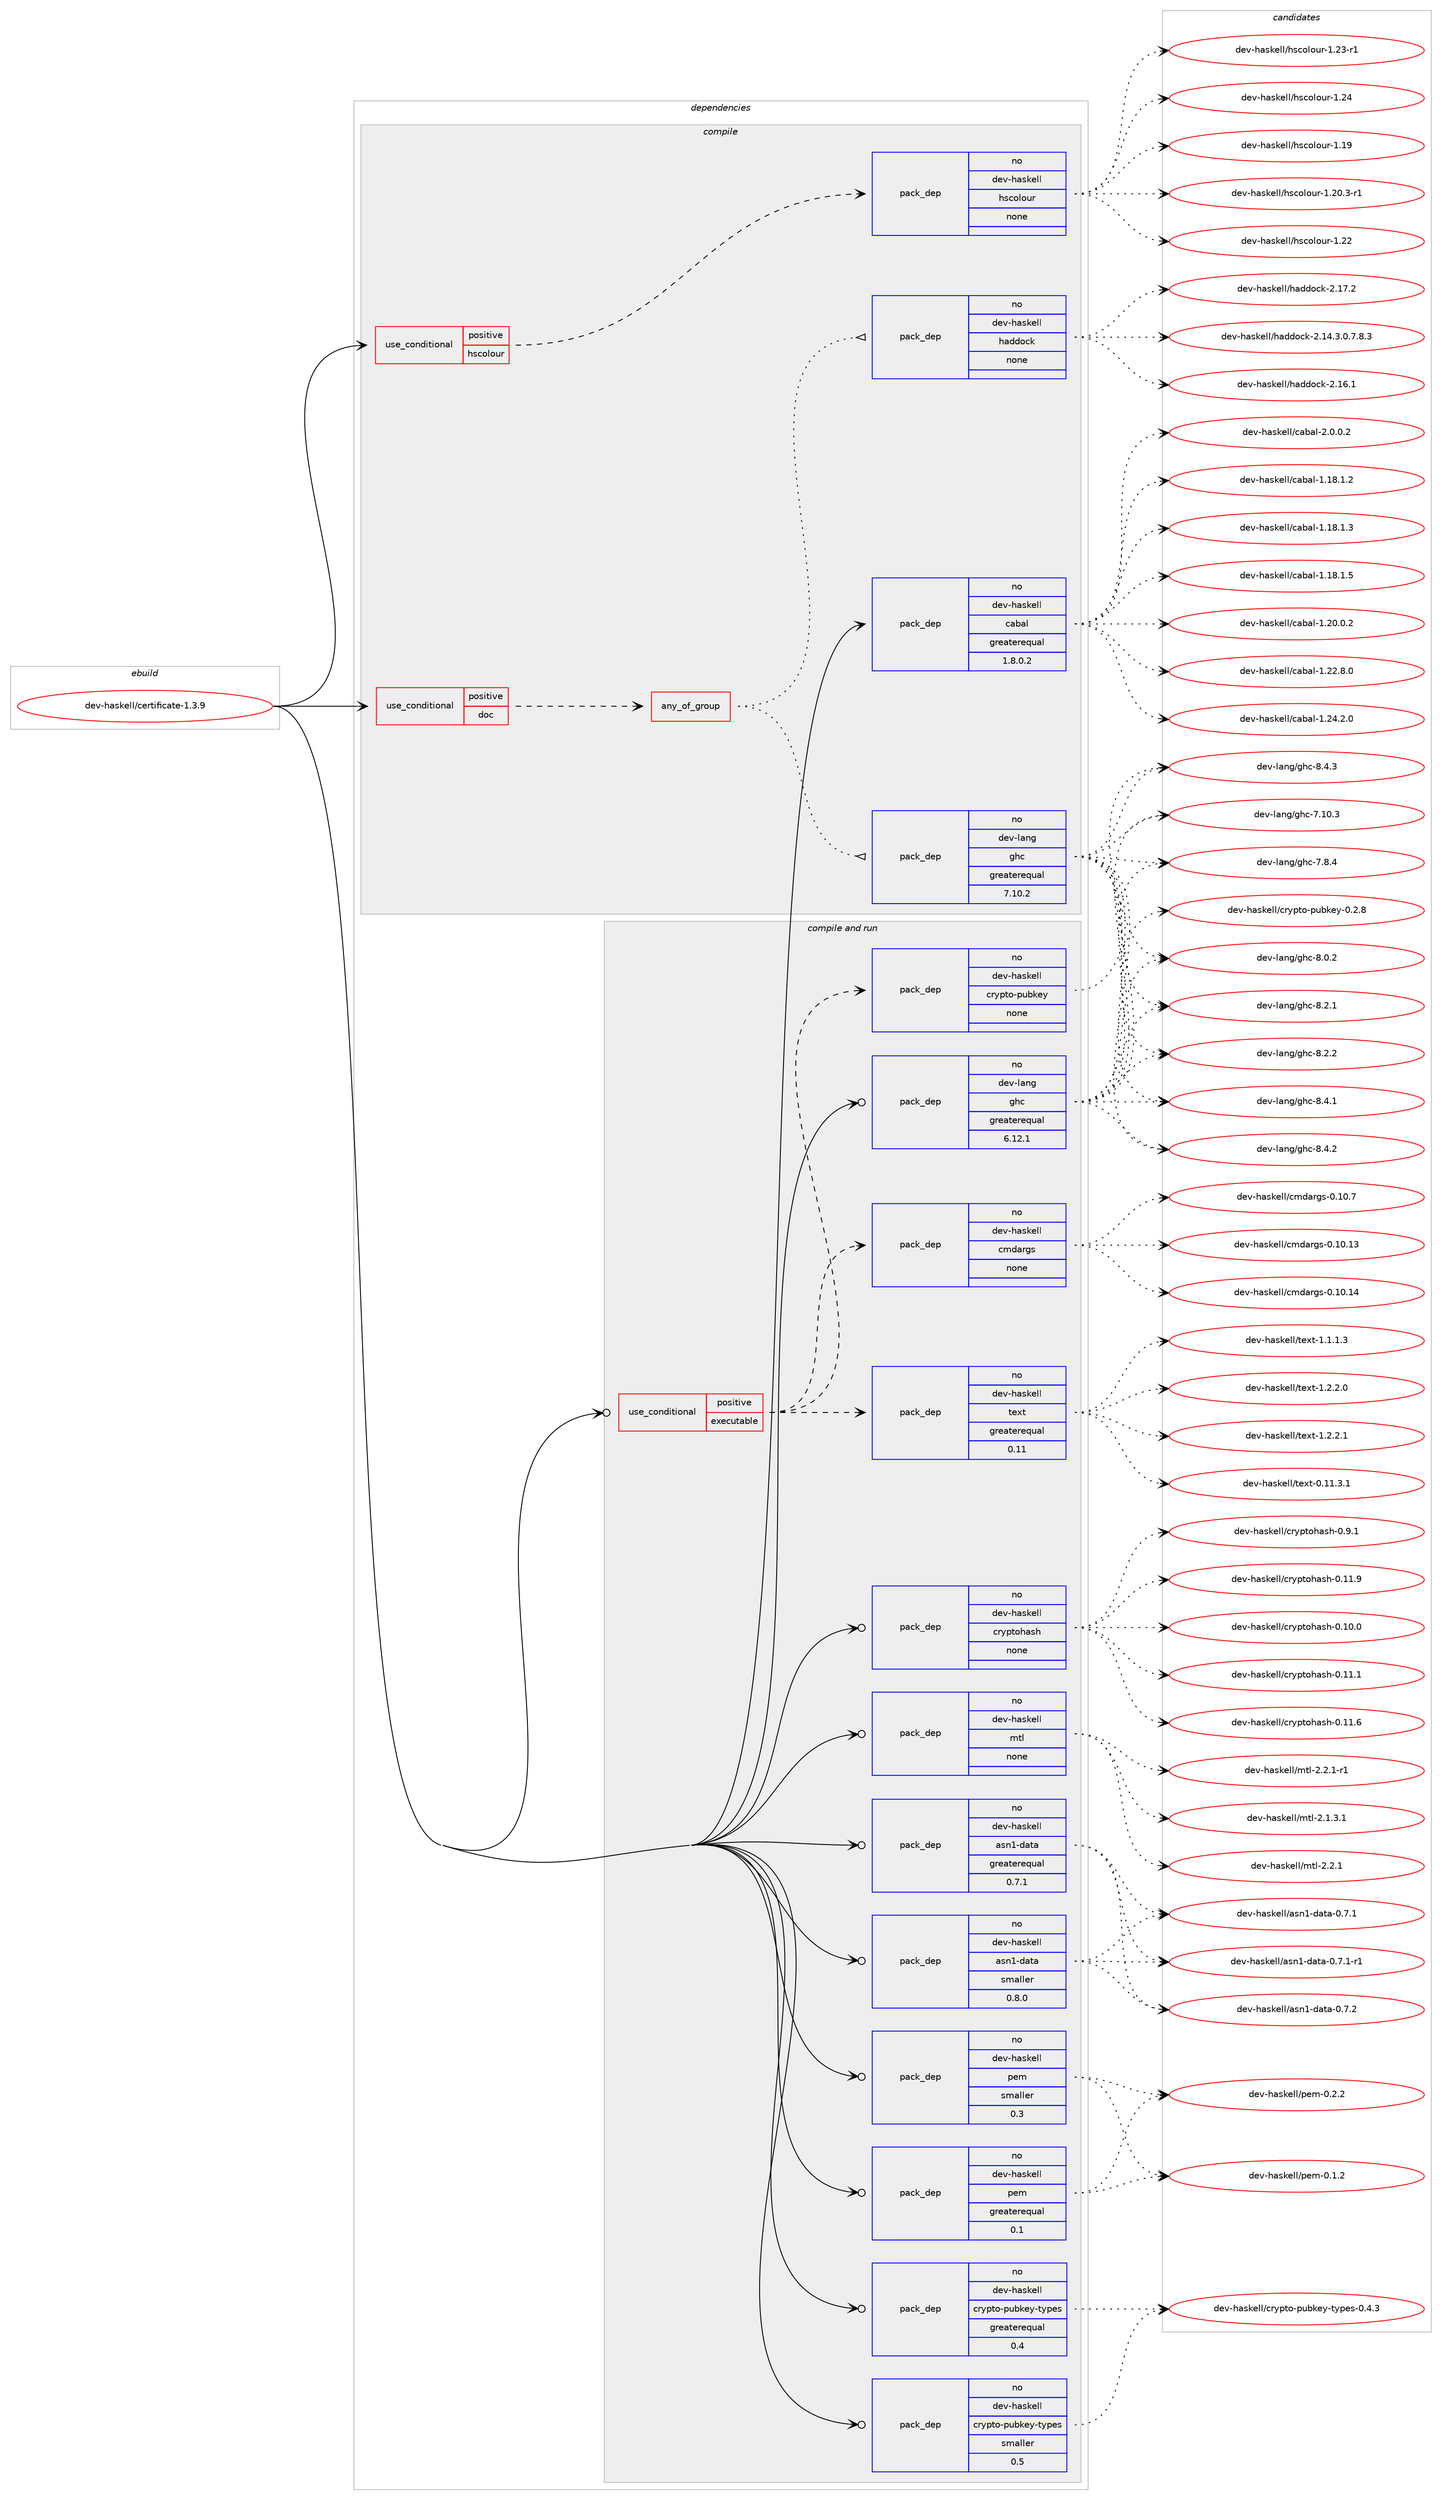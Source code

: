 digraph prolog {

# *************
# Graph options
# *************

newrank=true;
concentrate=true;
compound=true;
graph [rankdir=LR,fontname=Helvetica,fontsize=10,ranksep=1.5];#, ranksep=2.5, nodesep=0.2];
edge  [arrowhead=vee];
node  [fontname=Helvetica,fontsize=10];

# **********
# The ebuild
# **********

subgraph cluster_leftcol {
color=gray;
rank=same;
label=<<i>ebuild</i>>;
id [label="dev-haskell/certificate-1.3.9", color=red, width=4, href="../dev-haskell/certificate-1.3.9.svg"];
}

# ****************
# The dependencies
# ****************

subgraph cluster_midcol {
color=gray;
label=<<i>dependencies</i>>;
subgraph cluster_compile {
fillcolor="#eeeeee";
style=filled;
label=<<i>compile</i>>;
subgraph cond358904 {
dependency1328258 [label=<<TABLE BORDER="0" CELLBORDER="1" CELLSPACING="0" CELLPADDING="4"><TR><TD ROWSPAN="3" CELLPADDING="10">use_conditional</TD></TR><TR><TD>positive</TD></TR><TR><TD>doc</TD></TR></TABLE>>, shape=none, color=red];
subgraph any20634 {
dependency1328259 [label=<<TABLE BORDER="0" CELLBORDER="1" CELLSPACING="0" CELLPADDING="4"><TR><TD CELLPADDING="10">any_of_group</TD></TR></TABLE>>, shape=none, color=red];subgraph pack948168 {
dependency1328260 [label=<<TABLE BORDER="0" CELLBORDER="1" CELLSPACING="0" CELLPADDING="4" WIDTH="220"><TR><TD ROWSPAN="6" CELLPADDING="30">pack_dep</TD></TR><TR><TD WIDTH="110">no</TD></TR><TR><TD>dev-haskell</TD></TR><TR><TD>haddock</TD></TR><TR><TD>none</TD></TR><TR><TD></TD></TR></TABLE>>, shape=none, color=blue];
}
dependency1328259:e -> dependency1328260:w [weight=20,style="dotted",arrowhead="oinv"];
subgraph pack948169 {
dependency1328261 [label=<<TABLE BORDER="0" CELLBORDER="1" CELLSPACING="0" CELLPADDING="4" WIDTH="220"><TR><TD ROWSPAN="6" CELLPADDING="30">pack_dep</TD></TR><TR><TD WIDTH="110">no</TD></TR><TR><TD>dev-lang</TD></TR><TR><TD>ghc</TD></TR><TR><TD>greaterequal</TD></TR><TR><TD>7.10.2</TD></TR></TABLE>>, shape=none, color=blue];
}
dependency1328259:e -> dependency1328261:w [weight=20,style="dotted",arrowhead="oinv"];
}
dependency1328258:e -> dependency1328259:w [weight=20,style="dashed",arrowhead="vee"];
}
id:e -> dependency1328258:w [weight=20,style="solid",arrowhead="vee"];
subgraph cond358905 {
dependency1328262 [label=<<TABLE BORDER="0" CELLBORDER="1" CELLSPACING="0" CELLPADDING="4"><TR><TD ROWSPAN="3" CELLPADDING="10">use_conditional</TD></TR><TR><TD>positive</TD></TR><TR><TD>hscolour</TD></TR></TABLE>>, shape=none, color=red];
subgraph pack948170 {
dependency1328263 [label=<<TABLE BORDER="0" CELLBORDER="1" CELLSPACING="0" CELLPADDING="4" WIDTH="220"><TR><TD ROWSPAN="6" CELLPADDING="30">pack_dep</TD></TR><TR><TD WIDTH="110">no</TD></TR><TR><TD>dev-haskell</TD></TR><TR><TD>hscolour</TD></TR><TR><TD>none</TD></TR><TR><TD></TD></TR></TABLE>>, shape=none, color=blue];
}
dependency1328262:e -> dependency1328263:w [weight=20,style="dashed",arrowhead="vee"];
}
id:e -> dependency1328262:w [weight=20,style="solid",arrowhead="vee"];
subgraph pack948171 {
dependency1328264 [label=<<TABLE BORDER="0" CELLBORDER="1" CELLSPACING="0" CELLPADDING="4" WIDTH="220"><TR><TD ROWSPAN="6" CELLPADDING="30">pack_dep</TD></TR><TR><TD WIDTH="110">no</TD></TR><TR><TD>dev-haskell</TD></TR><TR><TD>cabal</TD></TR><TR><TD>greaterequal</TD></TR><TR><TD>1.8.0.2</TD></TR></TABLE>>, shape=none, color=blue];
}
id:e -> dependency1328264:w [weight=20,style="solid",arrowhead="vee"];
}
subgraph cluster_compileandrun {
fillcolor="#eeeeee";
style=filled;
label=<<i>compile and run</i>>;
subgraph cond358906 {
dependency1328265 [label=<<TABLE BORDER="0" CELLBORDER="1" CELLSPACING="0" CELLPADDING="4"><TR><TD ROWSPAN="3" CELLPADDING="10">use_conditional</TD></TR><TR><TD>positive</TD></TR><TR><TD>executable</TD></TR></TABLE>>, shape=none, color=red];
subgraph pack948172 {
dependency1328266 [label=<<TABLE BORDER="0" CELLBORDER="1" CELLSPACING="0" CELLPADDING="4" WIDTH="220"><TR><TD ROWSPAN="6" CELLPADDING="30">pack_dep</TD></TR><TR><TD WIDTH="110">no</TD></TR><TR><TD>dev-haskell</TD></TR><TR><TD>cmdargs</TD></TR><TR><TD>none</TD></TR><TR><TD></TD></TR></TABLE>>, shape=none, color=blue];
}
dependency1328265:e -> dependency1328266:w [weight=20,style="dashed",arrowhead="vee"];
subgraph pack948173 {
dependency1328267 [label=<<TABLE BORDER="0" CELLBORDER="1" CELLSPACING="0" CELLPADDING="4" WIDTH="220"><TR><TD ROWSPAN="6" CELLPADDING="30">pack_dep</TD></TR><TR><TD WIDTH="110">no</TD></TR><TR><TD>dev-haskell</TD></TR><TR><TD>crypto-pubkey</TD></TR><TR><TD>none</TD></TR><TR><TD></TD></TR></TABLE>>, shape=none, color=blue];
}
dependency1328265:e -> dependency1328267:w [weight=20,style="dashed",arrowhead="vee"];
subgraph pack948174 {
dependency1328268 [label=<<TABLE BORDER="0" CELLBORDER="1" CELLSPACING="0" CELLPADDING="4" WIDTH="220"><TR><TD ROWSPAN="6" CELLPADDING="30">pack_dep</TD></TR><TR><TD WIDTH="110">no</TD></TR><TR><TD>dev-haskell</TD></TR><TR><TD>text</TD></TR><TR><TD>greaterequal</TD></TR><TR><TD>0.11</TD></TR></TABLE>>, shape=none, color=blue];
}
dependency1328265:e -> dependency1328268:w [weight=20,style="dashed",arrowhead="vee"];
}
id:e -> dependency1328265:w [weight=20,style="solid",arrowhead="odotvee"];
subgraph pack948175 {
dependency1328269 [label=<<TABLE BORDER="0" CELLBORDER="1" CELLSPACING="0" CELLPADDING="4" WIDTH="220"><TR><TD ROWSPAN="6" CELLPADDING="30">pack_dep</TD></TR><TR><TD WIDTH="110">no</TD></TR><TR><TD>dev-haskell</TD></TR><TR><TD>asn1-data</TD></TR><TR><TD>greaterequal</TD></TR><TR><TD>0.7.1</TD></TR></TABLE>>, shape=none, color=blue];
}
id:e -> dependency1328269:w [weight=20,style="solid",arrowhead="odotvee"];
subgraph pack948176 {
dependency1328270 [label=<<TABLE BORDER="0" CELLBORDER="1" CELLSPACING="0" CELLPADDING="4" WIDTH="220"><TR><TD ROWSPAN="6" CELLPADDING="30">pack_dep</TD></TR><TR><TD WIDTH="110">no</TD></TR><TR><TD>dev-haskell</TD></TR><TR><TD>asn1-data</TD></TR><TR><TD>smaller</TD></TR><TR><TD>0.8.0</TD></TR></TABLE>>, shape=none, color=blue];
}
id:e -> dependency1328270:w [weight=20,style="solid",arrowhead="odotvee"];
subgraph pack948177 {
dependency1328271 [label=<<TABLE BORDER="0" CELLBORDER="1" CELLSPACING="0" CELLPADDING="4" WIDTH="220"><TR><TD ROWSPAN="6" CELLPADDING="30">pack_dep</TD></TR><TR><TD WIDTH="110">no</TD></TR><TR><TD>dev-haskell</TD></TR><TR><TD>crypto-pubkey-types</TD></TR><TR><TD>greaterequal</TD></TR><TR><TD>0.4</TD></TR></TABLE>>, shape=none, color=blue];
}
id:e -> dependency1328271:w [weight=20,style="solid",arrowhead="odotvee"];
subgraph pack948178 {
dependency1328272 [label=<<TABLE BORDER="0" CELLBORDER="1" CELLSPACING="0" CELLPADDING="4" WIDTH="220"><TR><TD ROWSPAN="6" CELLPADDING="30">pack_dep</TD></TR><TR><TD WIDTH="110">no</TD></TR><TR><TD>dev-haskell</TD></TR><TR><TD>crypto-pubkey-types</TD></TR><TR><TD>smaller</TD></TR><TR><TD>0.5</TD></TR></TABLE>>, shape=none, color=blue];
}
id:e -> dependency1328272:w [weight=20,style="solid",arrowhead="odotvee"];
subgraph pack948179 {
dependency1328273 [label=<<TABLE BORDER="0" CELLBORDER="1" CELLSPACING="0" CELLPADDING="4" WIDTH="220"><TR><TD ROWSPAN="6" CELLPADDING="30">pack_dep</TD></TR><TR><TD WIDTH="110">no</TD></TR><TR><TD>dev-haskell</TD></TR><TR><TD>cryptohash</TD></TR><TR><TD>none</TD></TR><TR><TD></TD></TR></TABLE>>, shape=none, color=blue];
}
id:e -> dependency1328273:w [weight=20,style="solid",arrowhead="odotvee"];
subgraph pack948180 {
dependency1328274 [label=<<TABLE BORDER="0" CELLBORDER="1" CELLSPACING="0" CELLPADDING="4" WIDTH="220"><TR><TD ROWSPAN="6" CELLPADDING="30">pack_dep</TD></TR><TR><TD WIDTH="110">no</TD></TR><TR><TD>dev-haskell</TD></TR><TR><TD>mtl</TD></TR><TR><TD>none</TD></TR><TR><TD></TD></TR></TABLE>>, shape=none, color=blue];
}
id:e -> dependency1328274:w [weight=20,style="solid",arrowhead="odotvee"];
subgraph pack948181 {
dependency1328275 [label=<<TABLE BORDER="0" CELLBORDER="1" CELLSPACING="0" CELLPADDING="4" WIDTH="220"><TR><TD ROWSPAN="6" CELLPADDING="30">pack_dep</TD></TR><TR><TD WIDTH="110">no</TD></TR><TR><TD>dev-haskell</TD></TR><TR><TD>pem</TD></TR><TR><TD>greaterequal</TD></TR><TR><TD>0.1</TD></TR></TABLE>>, shape=none, color=blue];
}
id:e -> dependency1328275:w [weight=20,style="solid",arrowhead="odotvee"];
subgraph pack948182 {
dependency1328276 [label=<<TABLE BORDER="0" CELLBORDER="1" CELLSPACING="0" CELLPADDING="4" WIDTH="220"><TR><TD ROWSPAN="6" CELLPADDING="30">pack_dep</TD></TR><TR><TD WIDTH="110">no</TD></TR><TR><TD>dev-haskell</TD></TR><TR><TD>pem</TD></TR><TR><TD>smaller</TD></TR><TR><TD>0.3</TD></TR></TABLE>>, shape=none, color=blue];
}
id:e -> dependency1328276:w [weight=20,style="solid",arrowhead="odotvee"];
subgraph pack948183 {
dependency1328277 [label=<<TABLE BORDER="0" CELLBORDER="1" CELLSPACING="0" CELLPADDING="4" WIDTH="220"><TR><TD ROWSPAN="6" CELLPADDING="30">pack_dep</TD></TR><TR><TD WIDTH="110">no</TD></TR><TR><TD>dev-lang</TD></TR><TR><TD>ghc</TD></TR><TR><TD>greaterequal</TD></TR><TR><TD>6.12.1</TD></TR></TABLE>>, shape=none, color=blue];
}
id:e -> dependency1328277:w [weight=20,style="solid",arrowhead="odotvee"];
}
subgraph cluster_run {
fillcolor="#eeeeee";
style=filled;
label=<<i>run</i>>;
}
}

# **************
# The candidates
# **************

subgraph cluster_choices {
rank=same;
color=gray;
label=<<i>candidates</i>>;

subgraph choice948168 {
color=black;
nodesep=1;
choice1001011184510497115107101108108471049710010011199107455046495246514648465546564651 [label="dev-haskell/haddock-2.14.3.0.7.8.3", color=red, width=4,href="../dev-haskell/haddock-2.14.3.0.7.8.3.svg"];
choice100101118451049711510710110810847104971001001119910745504649544649 [label="dev-haskell/haddock-2.16.1", color=red, width=4,href="../dev-haskell/haddock-2.16.1.svg"];
choice100101118451049711510710110810847104971001001119910745504649554650 [label="dev-haskell/haddock-2.17.2", color=red, width=4,href="../dev-haskell/haddock-2.17.2.svg"];
dependency1328260:e -> choice1001011184510497115107101108108471049710010011199107455046495246514648465546564651:w [style=dotted,weight="100"];
dependency1328260:e -> choice100101118451049711510710110810847104971001001119910745504649544649:w [style=dotted,weight="100"];
dependency1328260:e -> choice100101118451049711510710110810847104971001001119910745504649554650:w [style=dotted,weight="100"];
}
subgraph choice948169 {
color=black;
nodesep=1;
choice1001011184510897110103471031049945554649484651 [label="dev-lang/ghc-7.10.3", color=red, width=4,href="../dev-lang/ghc-7.10.3.svg"];
choice10010111845108971101034710310499455546564652 [label="dev-lang/ghc-7.8.4", color=red, width=4,href="../dev-lang/ghc-7.8.4.svg"];
choice10010111845108971101034710310499455646484650 [label="dev-lang/ghc-8.0.2", color=red, width=4,href="../dev-lang/ghc-8.0.2.svg"];
choice10010111845108971101034710310499455646504649 [label="dev-lang/ghc-8.2.1", color=red, width=4,href="../dev-lang/ghc-8.2.1.svg"];
choice10010111845108971101034710310499455646504650 [label="dev-lang/ghc-8.2.2", color=red, width=4,href="../dev-lang/ghc-8.2.2.svg"];
choice10010111845108971101034710310499455646524649 [label="dev-lang/ghc-8.4.1", color=red, width=4,href="../dev-lang/ghc-8.4.1.svg"];
choice10010111845108971101034710310499455646524650 [label="dev-lang/ghc-8.4.2", color=red, width=4,href="../dev-lang/ghc-8.4.2.svg"];
choice10010111845108971101034710310499455646524651 [label="dev-lang/ghc-8.4.3", color=red, width=4,href="../dev-lang/ghc-8.4.3.svg"];
dependency1328261:e -> choice1001011184510897110103471031049945554649484651:w [style=dotted,weight="100"];
dependency1328261:e -> choice10010111845108971101034710310499455546564652:w [style=dotted,weight="100"];
dependency1328261:e -> choice10010111845108971101034710310499455646484650:w [style=dotted,weight="100"];
dependency1328261:e -> choice10010111845108971101034710310499455646504649:w [style=dotted,weight="100"];
dependency1328261:e -> choice10010111845108971101034710310499455646504650:w [style=dotted,weight="100"];
dependency1328261:e -> choice10010111845108971101034710310499455646524649:w [style=dotted,weight="100"];
dependency1328261:e -> choice10010111845108971101034710310499455646524650:w [style=dotted,weight="100"];
dependency1328261:e -> choice10010111845108971101034710310499455646524651:w [style=dotted,weight="100"];
}
subgraph choice948170 {
color=black;
nodesep=1;
choice100101118451049711510710110810847104115991111081111171144549464957 [label="dev-haskell/hscolour-1.19", color=red, width=4,href="../dev-haskell/hscolour-1.19.svg"];
choice10010111845104971151071011081084710411599111108111117114454946504846514511449 [label="dev-haskell/hscolour-1.20.3-r1", color=red, width=4,href="../dev-haskell/hscolour-1.20.3-r1.svg"];
choice100101118451049711510710110810847104115991111081111171144549465050 [label="dev-haskell/hscolour-1.22", color=red, width=4,href="../dev-haskell/hscolour-1.22.svg"];
choice1001011184510497115107101108108471041159911110811111711445494650514511449 [label="dev-haskell/hscolour-1.23-r1", color=red, width=4,href="../dev-haskell/hscolour-1.23-r1.svg"];
choice100101118451049711510710110810847104115991111081111171144549465052 [label="dev-haskell/hscolour-1.24", color=red, width=4,href="../dev-haskell/hscolour-1.24.svg"];
dependency1328263:e -> choice100101118451049711510710110810847104115991111081111171144549464957:w [style=dotted,weight="100"];
dependency1328263:e -> choice10010111845104971151071011081084710411599111108111117114454946504846514511449:w [style=dotted,weight="100"];
dependency1328263:e -> choice100101118451049711510710110810847104115991111081111171144549465050:w [style=dotted,weight="100"];
dependency1328263:e -> choice1001011184510497115107101108108471041159911110811111711445494650514511449:w [style=dotted,weight="100"];
dependency1328263:e -> choice100101118451049711510710110810847104115991111081111171144549465052:w [style=dotted,weight="100"];
}
subgraph choice948171 {
color=black;
nodesep=1;
choice10010111845104971151071011081084799979897108454946495646494650 [label="dev-haskell/cabal-1.18.1.2", color=red, width=4,href="../dev-haskell/cabal-1.18.1.2.svg"];
choice10010111845104971151071011081084799979897108454946495646494651 [label="dev-haskell/cabal-1.18.1.3", color=red, width=4,href="../dev-haskell/cabal-1.18.1.3.svg"];
choice10010111845104971151071011081084799979897108454946495646494653 [label="dev-haskell/cabal-1.18.1.5", color=red, width=4,href="../dev-haskell/cabal-1.18.1.5.svg"];
choice10010111845104971151071011081084799979897108454946504846484650 [label="dev-haskell/cabal-1.20.0.2", color=red, width=4,href="../dev-haskell/cabal-1.20.0.2.svg"];
choice10010111845104971151071011081084799979897108454946505046564648 [label="dev-haskell/cabal-1.22.8.0", color=red, width=4,href="../dev-haskell/cabal-1.22.8.0.svg"];
choice10010111845104971151071011081084799979897108454946505246504648 [label="dev-haskell/cabal-1.24.2.0", color=red, width=4,href="../dev-haskell/cabal-1.24.2.0.svg"];
choice100101118451049711510710110810847999798971084550464846484650 [label="dev-haskell/cabal-2.0.0.2", color=red, width=4,href="../dev-haskell/cabal-2.0.0.2.svg"];
dependency1328264:e -> choice10010111845104971151071011081084799979897108454946495646494650:w [style=dotted,weight="100"];
dependency1328264:e -> choice10010111845104971151071011081084799979897108454946495646494651:w [style=dotted,weight="100"];
dependency1328264:e -> choice10010111845104971151071011081084799979897108454946495646494653:w [style=dotted,weight="100"];
dependency1328264:e -> choice10010111845104971151071011081084799979897108454946504846484650:w [style=dotted,weight="100"];
dependency1328264:e -> choice10010111845104971151071011081084799979897108454946505046564648:w [style=dotted,weight="100"];
dependency1328264:e -> choice10010111845104971151071011081084799979897108454946505246504648:w [style=dotted,weight="100"];
dependency1328264:e -> choice100101118451049711510710110810847999798971084550464846484650:w [style=dotted,weight="100"];
}
subgraph choice948172 {
color=black;
nodesep=1;
choice10010111845104971151071011081084799109100971141031154548464948464951 [label="dev-haskell/cmdargs-0.10.13", color=red, width=4,href="../dev-haskell/cmdargs-0.10.13.svg"];
choice10010111845104971151071011081084799109100971141031154548464948464952 [label="dev-haskell/cmdargs-0.10.14", color=red, width=4,href="../dev-haskell/cmdargs-0.10.14.svg"];
choice100101118451049711510710110810847991091009711410311545484649484655 [label="dev-haskell/cmdargs-0.10.7", color=red, width=4,href="../dev-haskell/cmdargs-0.10.7.svg"];
dependency1328266:e -> choice10010111845104971151071011081084799109100971141031154548464948464951:w [style=dotted,weight="100"];
dependency1328266:e -> choice10010111845104971151071011081084799109100971141031154548464948464952:w [style=dotted,weight="100"];
dependency1328266:e -> choice100101118451049711510710110810847991091009711410311545484649484655:w [style=dotted,weight="100"];
}
subgraph choice948173 {
color=black;
nodesep=1;
choice100101118451049711510710110810847991141211121161114511211798107101121454846504656 [label="dev-haskell/crypto-pubkey-0.2.8", color=red, width=4,href="../dev-haskell/crypto-pubkey-0.2.8.svg"];
dependency1328267:e -> choice100101118451049711510710110810847991141211121161114511211798107101121454846504656:w [style=dotted,weight="100"];
}
subgraph choice948174 {
color=black;
nodesep=1;
choice100101118451049711510710110810847116101120116454846494946514649 [label="dev-haskell/text-0.11.3.1", color=red, width=4,href="../dev-haskell/text-0.11.3.1.svg"];
choice1001011184510497115107101108108471161011201164549464946494651 [label="dev-haskell/text-1.1.1.3", color=red, width=4,href="../dev-haskell/text-1.1.1.3.svg"];
choice1001011184510497115107101108108471161011201164549465046504648 [label="dev-haskell/text-1.2.2.0", color=red, width=4,href="../dev-haskell/text-1.2.2.0.svg"];
choice1001011184510497115107101108108471161011201164549465046504649 [label="dev-haskell/text-1.2.2.1", color=red, width=4,href="../dev-haskell/text-1.2.2.1.svg"];
dependency1328268:e -> choice100101118451049711510710110810847116101120116454846494946514649:w [style=dotted,weight="100"];
dependency1328268:e -> choice1001011184510497115107101108108471161011201164549464946494651:w [style=dotted,weight="100"];
dependency1328268:e -> choice1001011184510497115107101108108471161011201164549465046504648:w [style=dotted,weight="100"];
dependency1328268:e -> choice1001011184510497115107101108108471161011201164549465046504649:w [style=dotted,weight="100"];
}
subgraph choice948175 {
color=black;
nodesep=1;
choice1001011184510497115107101108108479711511049451009711697454846554649 [label="dev-haskell/asn1-data-0.7.1", color=red, width=4,href="../dev-haskell/asn1-data-0.7.1.svg"];
choice10010111845104971151071011081084797115110494510097116974548465546494511449 [label="dev-haskell/asn1-data-0.7.1-r1", color=red, width=4,href="../dev-haskell/asn1-data-0.7.1-r1.svg"];
choice1001011184510497115107101108108479711511049451009711697454846554650 [label="dev-haskell/asn1-data-0.7.2", color=red, width=4,href="../dev-haskell/asn1-data-0.7.2.svg"];
dependency1328269:e -> choice1001011184510497115107101108108479711511049451009711697454846554649:w [style=dotted,weight="100"];
dependency1328269:e -> choice10010111845104971151071011081084797115110494510097116974548465546494511449:w [style=dotted,weight="100"];
dependency1328269:e -> choice1001011184510497115107101108108479711511049451009711697454846554650:w [style=dotted,weight="100"];
}
subgraph choice948176 {
color=black;
nodesep=1;
choice1001011184510497115107101108108479711511049451009711697454846554649 [label="dev-haskell/asn1-data-0.7.1", color=red, width=4,href="../dev-haskell/asn1-data-0.7.1.svg"];
choice10010111845104971151071011081084797115110494510097116974548465546494511449 [label="dev-haskell/asn1-data-0.7.1-r1", color=red, width=4,href="../dev-haskell/asn1-data-0.7.1-r1.svg"];
choice1001011184510497115107101108108479711511049451009711697454846554650 [label="dev-haskell/asn1-data-0.7.2", color=red, width=4,href="../dev-haskell/asn1-data-0.7.2.svg"];
dependency1328270:e -> choice1001011184510497115107101108108479711511049451009711697454846554649:w [style=dotted,weight="100"];
dependency1328270:e -> choice10010111845104971151071011081084797115110494510097116974548465546494511449:w [style=dotted,weight="100"];
dependency1328270:e -> choice1001011184510497115107101108108479711511049451009711697454846554650:w [style=dotted,weight="100"];
}
subgraph choice948177 {
color=black;
nodesep=1;
choice10010111845104971151071011081084799114121112116111451121179810710112145116121112101115454846524651 [label="dev-haskell/crypto-pubkey-types-0.4.3", color=red, width=4,href="../dev-haskell/crypto-pubkey-types-0.4.3.svg"];
dependency1328271:e -> choice10010111845104971151071011081084799114121112116111451121179810710112145116121112101115454846524651:w [style=dotted,weight="100"];
}
subgraph choice948178 {
color=black;
nodesep=1;
choice10010111845104971151071011081084799114121112116111451121179810710112145116121112101115454846524651 [label="dev-haskell/crypto-pubkey-types-0.4.3", color=red, width=4,href="../dev-haskell/crypto-pubkey-types-0.4.3.svg"];
dependency1328272:e -> choice10010111845104971151071011081084799114121112116111451121179810710112145116121112101115454846524651:w [style=dotted,weight="100"];
}
subgraph choice948179 {
color=black;
nodesep=1;
choice100101118451049711510710110810847991141211121161111049711510445484649484648 [label="dev-haskell/cryptohash-0.10.0", color=red, width=4,href="../dev-haskell/cryptohash-0.10.0.svg"];
choice100101118451049711510710110810847991141211121161111049711510445484649494649 [label="dev-haskell/cryptohash-0.11.1", color=red, width=4,href="../dev-haskell/cryptohash-0.11.1.svg"];
choice100101118451049711510710110810847991141211121161111049711510445484649494654 [label="dev-haskell/cryptohash-0.11.6", color=red, width=4,href="../dev-haskell/cryptohash-0.11.6.svg"];
choice100101118451049711510710110810847991141211121161111049711510445484649494657 [label="dev-haskell/cryptohash-0.11.9", color=red, width=4,href="../dev-haskell/cryptohash-0.11.9.svg"];
choice1001011184510497115107101108108479911412111211611110497115104454846574649 [label="dev-haskell/cryptohash-0.9.1", color=red, width=4,href="../dev-haskell/cryptohash-0.9.1.svg"];
dependency1328273:e -> choice100101118451049711510710110810847991141211121161111049711510445484649484648:w [style=dotted,weight="100"];
dependency1328273:e -> choice100101118451049711510710110810847991141211121161111049711510445484649494649:w [style=dotted,weight="100"];
dependency1328273:e -> choice100101118451049711510710110810847991141211121161111049711510445484649494654:w [style=dotted,weight="100"];
dependency1328273:e -> choice100101118451049711510710110810847991141211121161111049711510445484649494657:w [style=dotted,weight="100"];
dependency1328273:e -> choice1001011184510497115107101108108479911412111211611110497115104454846574649:w [style=dotted,weight="100"];
}
subgraph choice948180 {
color=black;
nodesep=1;
choice1001011184510497115107101108108471091161084550464946514649 [label="dev-haskell/mtl-2.1.3.1", color=red, width=4,href="../dev-haskell/mtl-2.1.3.1.svg"];
choice100101118451049711510710110810847109116108455046504649 [label="dev-haskell/mtl-2.2.1", color=red, width=4,href="../dev-haskell/mtl-2.2.1.svg"];
choice1001011184510497115107101108108471091161084550465046494511449 [label="dev-haskell/mtl-2.2.1-r1", color=red, width=4,href="../dev-haskell/mtl-2.2.1-r1.svg"];
dependency1328274:e -> choice1001011184510497115107101108108471091161084550464946514649:w [style=dotted,weight="100"];
dependency1328274:e -> choice100101118451049711510710110810847109116108455046504649:w [style=dotted,weight="100"];
dependency1328274:e -> choice1001011184510497115107101108108471091161084550465046494511449:w [style=dotted,weight="100"];
}
subgraph choice948181 {
color=black;
nodesep=1;
choice100101118451049711510710110810847112101109454846494650 [label="dev-haskell/pem-0.1.2", color=red, width=4,href="../dev-haskell/pem-0.1.2.svg"];
choice100101118451049711510710110810847112101109454846504650 [label="dev-haskell/pem-0.2.2", color=red, width=4,href="../dev-haskell/pem-0.2.2.svg"];
dependency1328275:e -> choice100101118451049711510710110810847112101109454846494650:w [style=dotted,weight="100"];
dependency1328275:e -> choice100101118451049711510710110810847112101109454846504650:w [style=dotted,weight="100"];
}
subgraph choice948182 {
color=black;
nodesep=1;
choice100101118451049711510710110810847112101109454846494650 [label="dev-haskell/pem-0.1.2", color=red, width=4,href="../dev-haskell/pem-0.1.2.svg"];
choice100101118451049711510710110810847112101109454846504650 [label="dev-haskell/pem-0.2.2", color=red, width=4,href="../dev-haskell/pem-0.2.2.svg"];
dependency1328276:e -> choice100101118451049711510710110810847112101109454846494650:w [style=dotted,weight="100"];
dependency1328276:e -> choice100101118451049711510710110810847112101109454846504650:w [style=dotted,weight="100"];
}
subgraph choice948183 {
color=black;
nodesep=1;
choice1001011184510897110103471031049945554649484651 [label="dev-lang/ghc-7.10.3", color=red, width=4,href="../dev-lang/ghc-7.10.3.svg"];
choice10010111845108971101034710310499455546564652 [label="dev-lang/ghc-7.8.4", color=red, width=4,href="../dev-lang/ghc-7.8.4.svg"];
choice10010111845108971101034710310499455646484650 [label="dev-lang/ghc-8.0.2", color=red, width=4,href="../dev-lang/ghc-8.0.2.svg"];
choice10010111845108971101034710310499455646504649 [label="dev-lang/ghc-8.2.1", color=red, width=4,href="../dev-lang/ghc-8.2.1.svg"];
choice10010111845108971101034710310499455646504650 [label="dev-lang/ghc-8.2.2", color=red, width=4,href="../dev-lang/ghc-8.2.2.svg"];
choice10010111845108971101034710310499455646524649 [label="dev-lang/ghc-8.4.1", color=red, width=4,href="../dev-lang/ghc-8.4.1.svg"];
choice10010111845108971101034710310499455646524650 [label="dev-lang/ghc-8.4.2", color=red, width=4,href="../dev-lang/ghc-8.4.2.svg"];
choice10010111845108971101034710310499455646524651 [label="dev-lang/ghc-8.4.3", color=red, width=4,href="../dev-lang/ghc-8.4.3.svg"];
dependency1328277:e -> choice1001011184510897110103471031049945554649484651:w [style=dotted,weight="100"];
dependency1328277:e -> choice10010111845108971101034710310499455546564652:w [style=dotted,weight="100"];
dependency1328277:e -> choice10010111845108971101034710310499455646484650:w [style=dotted,weight="100"];
dependency1328277:e -> choice10010111845108971101034710310499455646504649:w [style=dotted,weight="100"];
dependency1328277:e -> choice10010111845108971101034710310499455646504650:w [style=dotted,weight="100"];
dependency1328277:e -> choice10010111845108971101034710310499455646524649:w [style=dotted,weight="100"];
dependency1328277:e -> choice10010111845108971101034710310499455646524650:w [style=dotted,weight="100"];
dependency1328277:e -> choice10010111845108971101034710310499455646524651:w [style=dotted,weight="100"];
}
}

}
